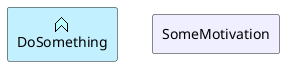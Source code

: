 {
  "sha1": "oa3cg7acs3rgpn531hek3efd5t75u1q",
  "insertion": {
    "when": "2024-06-04T17:28:39.607Z",
    "user": "plantuml@gmail.com"
  }
}
@startuml
archimate #APPLICATION DoSomething <<application-function>>
archimate #MOTIVATION  SomeMotivation
@enduml
